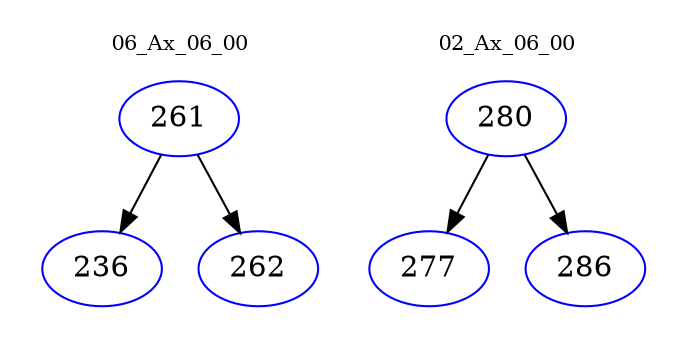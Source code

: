 digraph{
subgraph cluster_0 {
color = white
label = "06_Ax_06_00";
fontsize=10;
T0_261 [label="261", color="blue"]
T0_261 -> T0_236 [color="black"]
T0_236 [label="236", color="blue"]
T0_261 -> T0_262 [color="black"]
T0_262 [label="262", color="blue"]
}
subgraph cluster_1 {
color = white
label = "02_Ax_06_00";
fontsize=10;
T1_280 [label="280", color="blue"]
T1_280 -> T1_277 [color="black"]
T1_277 [label="277", color="blue"]
T1_280 -> T1_286 [color="black"]
T1_286 [label="286", color="blue"]
}
}
